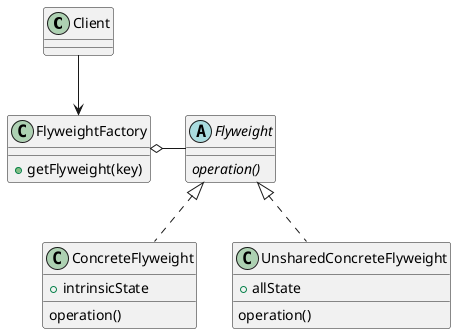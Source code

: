 @startuml flyweight
class Client
class FlyweightFactory{
  + getFlyweight(key)
}
abstract Flyweight{
  {abstract} operation()
}
class ConcreteFlyweight{
  + intrinsicState
  operation()
}
class UnsharedConcreteFlyweight{
  + allState
  operation()
}

Client --> FlyweightFactory
FlyweightFactory o-right- Flyweight
ConcreteFlyweight .up.|> Flyweight
UnsharedConcreteFlyweight .up.|> Flyweight
@enduml
